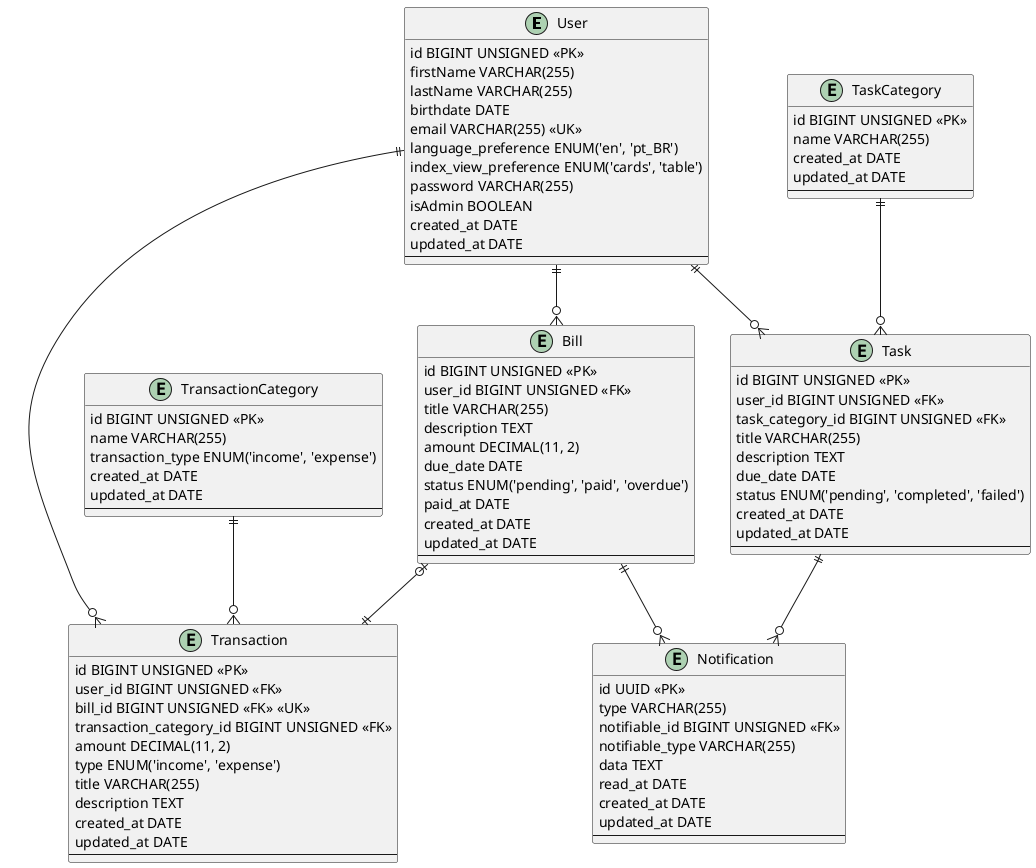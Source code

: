 @startuml erd

entity User {
    id BIGINT UNSIGNED <<PK>>
    firstName VARCHAR(255)
    lastName VARCHAR(255)
    birthdate DATE
    email VARCHAR(255) <<UK>>
    language_preference ENUM('en', 'pt_BR')
    index_view_preference ENUM('cards', 'table')
    password VARCHAR(255)
    isAdmin BOOLEAN
    created_at DATE
    updated_at DATE
    --
}

entity Transaction {
    id BIGINT UNSIGNED <<PK>>
    user_id BIGINT UNSIGNED <<FK>>
    bill_id BIGINT UNSIGNED <<FK>> <<UK>>
    transaction_category_id BIGINT UNSIGNED <<FK>>
    amount DECIMAL(11, 2)
    type ENUM('income', 'expense')
    title VARCHAR(255)
    description TEXT
    created_at DATE
    updated_at DATE
    --
}

entity Bill {
    id BIGINT UNSIGNED <<PK>>
    user_id BIGINT UNSIGNED <<FK>>
    title VARCHAR(255)
    description TEXT
    amount DECIMAL(11, 2)
    due_date DATE
    status ENUM('pending', 'paid', 'overdue')
    paid_at DATE
    created_at DATE
    updated_at DATE
    --
}

entity Notification {
    id UUID <<PK>>
    type VARCHAR(255)
    notifiable_id BIGINT UNSIGNED <<FK>>
    notifiable_type VARCHAR(255)
    data TEXT
    read_at DATE
    created_at DATE
    updated_at DATE
    --
}

entity Task {
    id BIGINT UNSIGNED <<PK>>
    user_id BIGINT UNSIGNED <<FK>>
    task_category_id BIGINT UNSIGNED <<FK>>
    title VARCHAR(255)
    description TEXT
    due_date DATE
    status ENUM('pending', 'completed', 'failed')
    created_at DATE
    updated_at DATE
    --
}

entity TransactionCategory {
    id BIGINT UNSIGNED <<PK>>
    name VARCHAR(255)
    transaction_type ENUM('income', 'expense')
    created_at DATE
    updated_at DATE
    --
}

entity TaskCategory {
    id BIGINT UNSIGNED <<PK>>
    name VARCHAR(255)
    created_at DATE
    updated_at DATE
    --
}


User ||--o{ Transaction
User ||--o{ Bill
Bill ||--o{ Notification
Task ||--o{ Notification
User ||--o{ Task
TaskCategory ||--o{ Task
TransactionCategory ||--o{ Transaction
Bill |o--|| Transaction

@enduml
